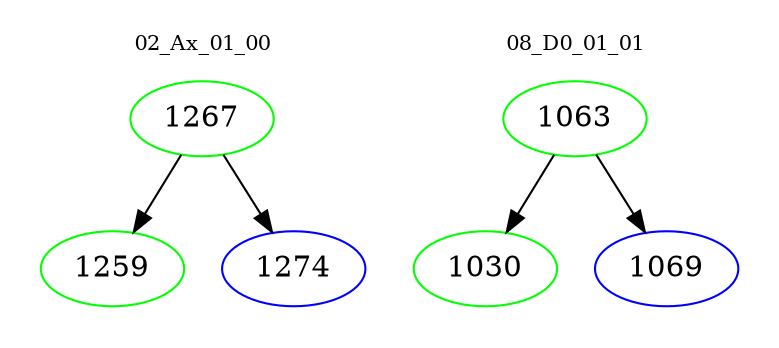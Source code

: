 digraph{
subgraph cluster_0 {
color = white
label = "02_Ax_01_00";
fontsize=10;
T0_1267 [label="1267", color="green"]
T0_1267 -> T0_1259 [color="black"]
T0_1259 [label="1259", color="green"]
T0_1267 -> T0_1274 [color="black"]
T0_1274 [label="1274", color="blue"]
}
subgraph cluster_1 {
color = white
label = "08_D0_01_01";
fontsize=10;
T1_1063 [label="1063", color="green"]
T1_1063 -> T1_1030 [color="black"]
T1_1030 [label="1030", color="green"]
T1_1063 -> T1_1069 [color="black"]
T1_1069 [label="1069", color="blue"]
}
}
